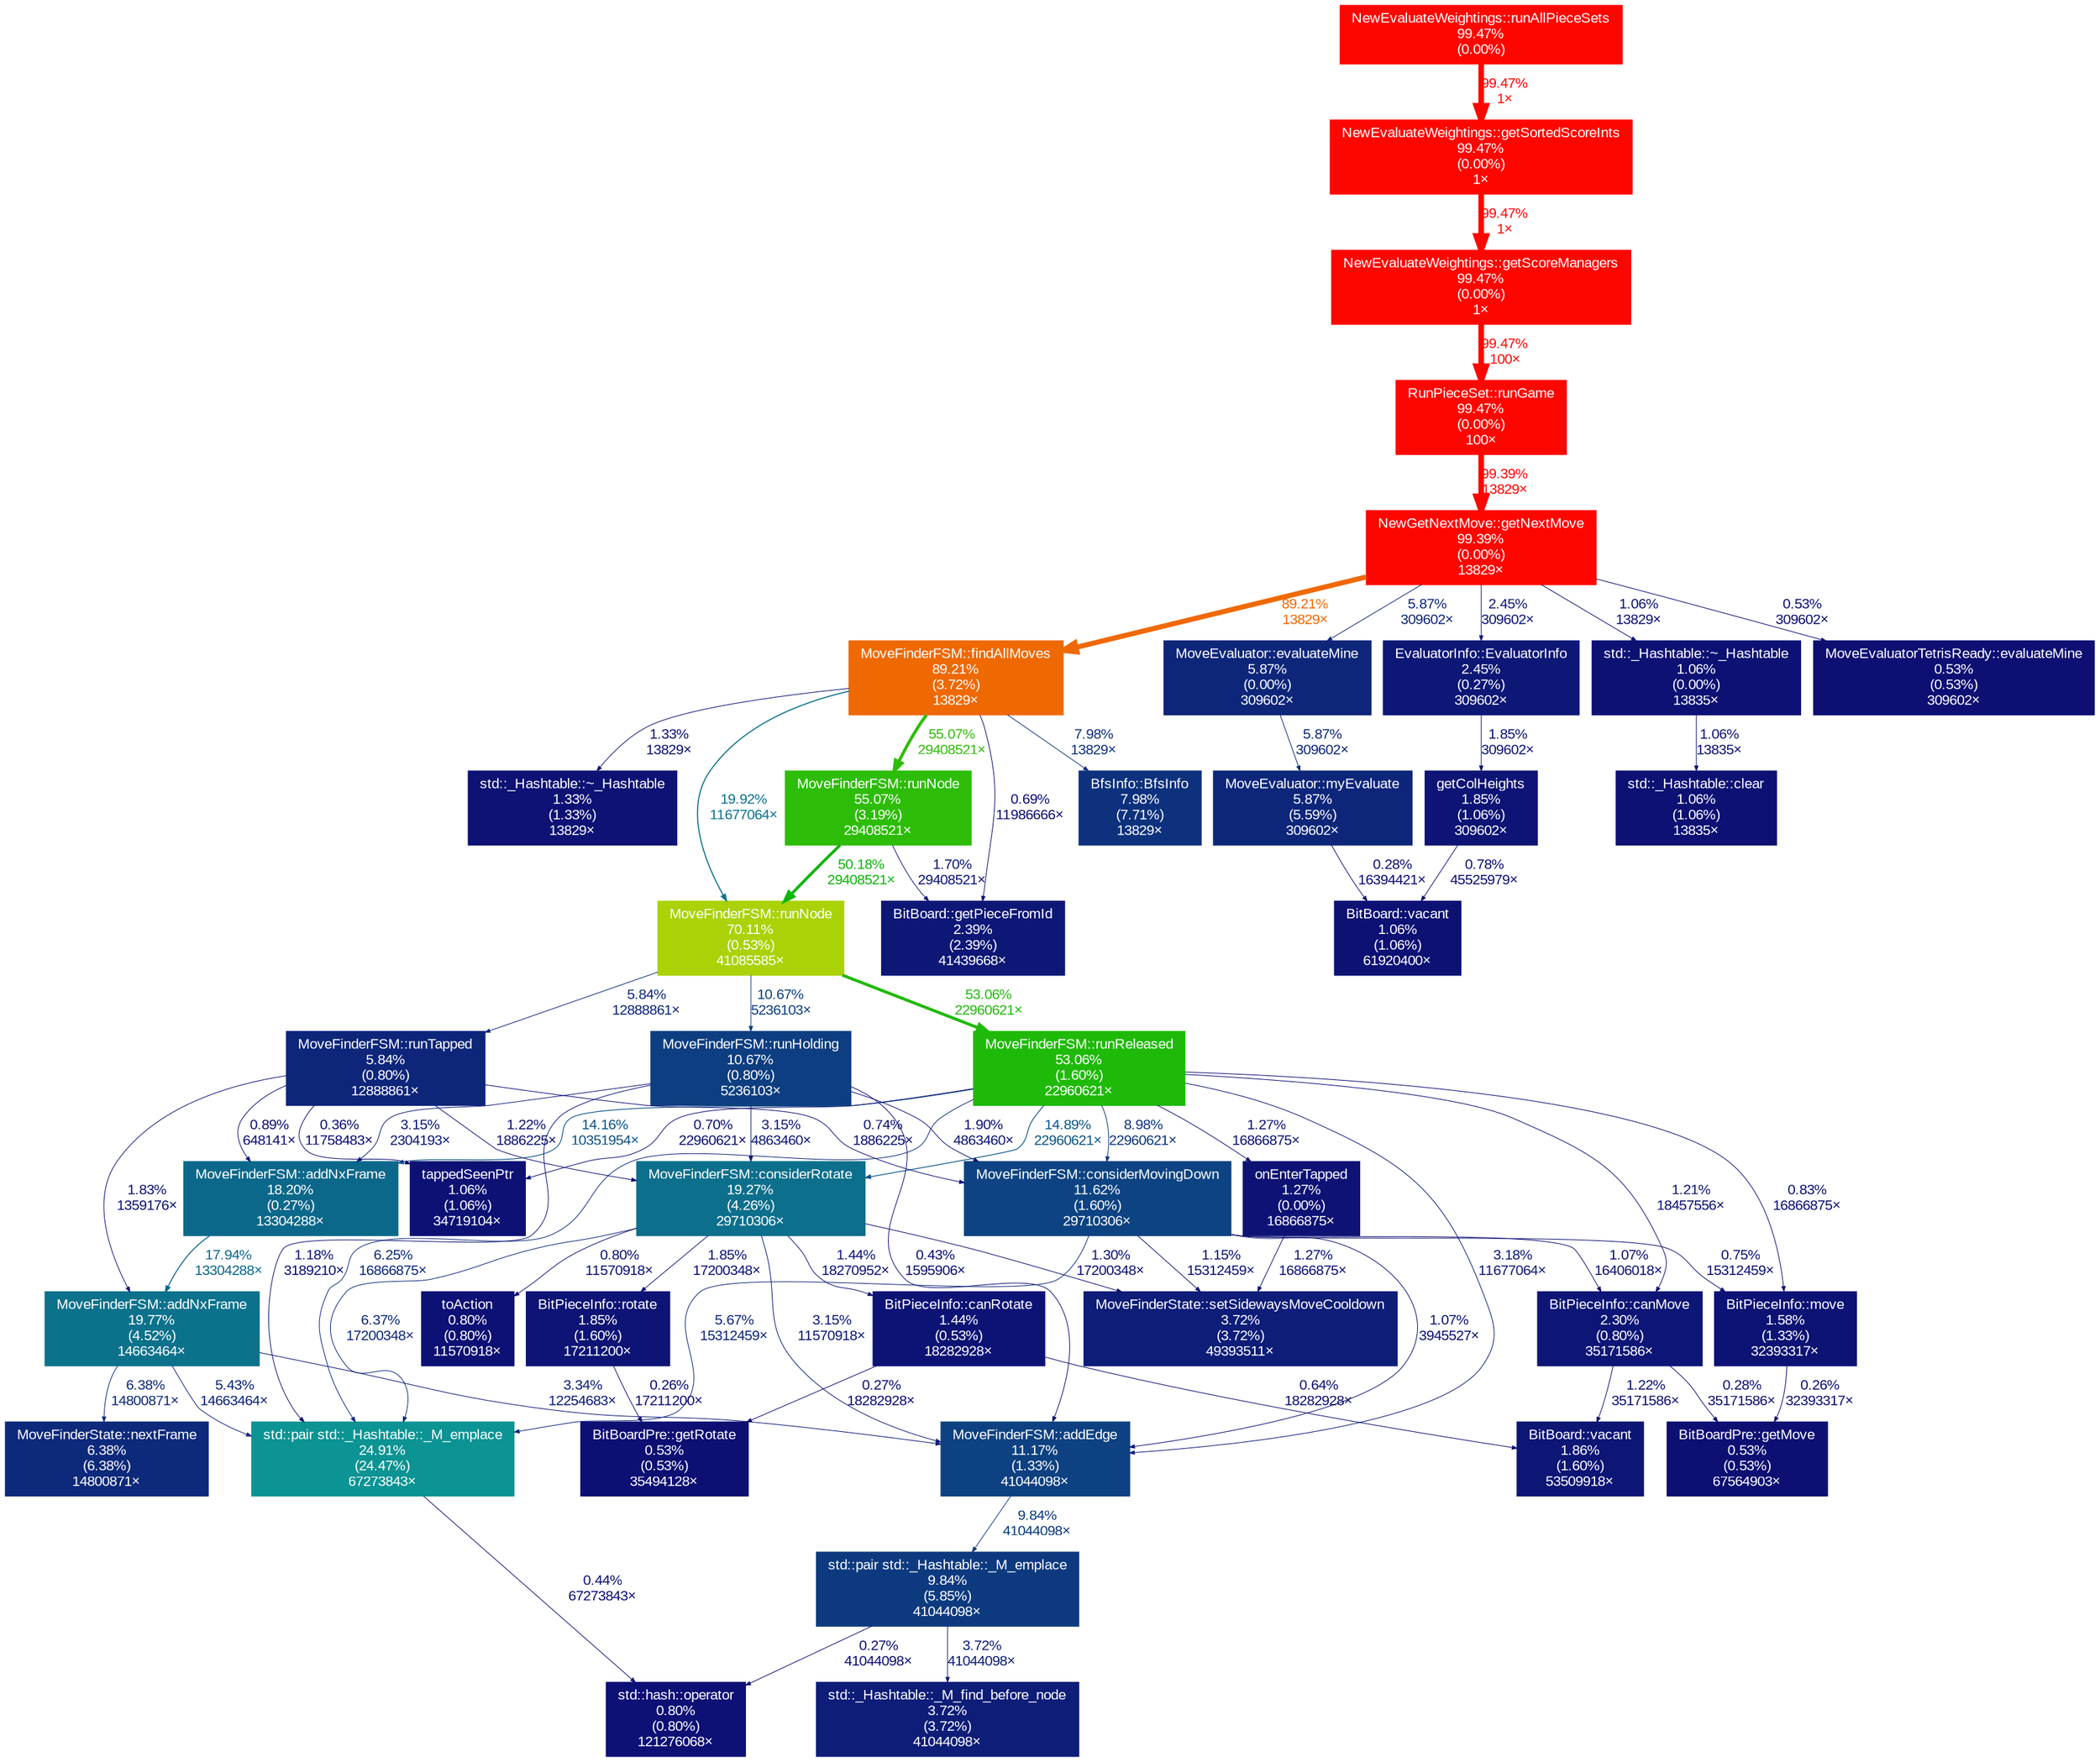 digraph {
	graph [fontname=Arial, nodesep=0.125, ranksep=0.25];
	node [fontcolor=white, fontname=Arial, height=0, shape=box, style=filled, width=0];
	edge [fontname=Arial];
	1 [color="#fe0600", fontcolor="#ffffff", fontsize="10.00", label="NewEvaluateWeightings::getScoreManagers\n99.47%\n(0.00%)\n1×"];
	1 -> 4 [arrowsize="1.00", color="#fe0600", fontcolor="#fe0600", fontsize="10.00", label="99.47%\n100×", labeldistance="3.98", penwidth="3.98"];
	2 [color="#fe0600", fontcolor="#ffffff", fontsize="10.00", label="NewEvaluateWeightings::getSortedScoreInts\n99.47%\n(0.00%)\n1×"];
	2 -> 1 [arrowsize="1.00", color="#fe0600", fontcolor="#fe0600", fontsize="10.00", label="99.47%\n1×", labeldistance="3.98", penwidth="3.98"];
	3 [color="#fe0600", fontcolor="#ffffff", fontsize="10.00", label="NewEvaluateWeightings::runAllPieceSets\n99.47%\n(0.00%)"];
	3 -> 2 [arrowsize="1.00", color="#fe0600", fontcolor="#fe0600", fontsize="10.00", label="99.47%\n1×", labeldistance="3.98", penwidth="3.98"];
	4 [color="#fe0600", fontcolor="#ffffff", fontsize="10.00", label="RunPieceSet::runGame\n99.47%\n(0.00%)\n100×"];
	4 -> 5 [arrowsize="1.00", color="#fe0600", fontcolor="#fe0600", fontsize="10.00", label="99.39%\n13829×", labeldistance="3.98", penwidth="3.98"];
	5 [color="#fe0600", fontcolor="#ffffff", fontsize="10.00", label="NewGetNextMove::getNextMove\n99.39%\n(0.00%)\n13829×"];
	5 -> 6 [arrowsize="0.94", color="#ef6903", fontcolor="#ef6903", fontsize="10.00", label="89.21%\n13829×", labeldistance="3.57", penwidth="3.57"];
	5 -> 21 [arrowsize="0.35", color="#0d267a", fontcolor="#0d267a", fontsize="10.00", label="5.87%\n309602×", labeldistance="0.50", penwidth="0.50"];
	5 -> 25 [arrowsize="0.35", color="#0d1776", fontcolor="#0d1776", fontsize="10.00", label="2.45%\n309602×", labeldistance="0.50", penwidth="0.50"];
	5 -> 38 [arrowsize="0.35", color="#0d1174", fontcolor="#0d1174", fontsize="10.00", label="1.06%\n13829×", labeldistance="0.50", penwidth="0.50"];
	5 -> 42 [arrowsize="0.35", color="#0d0f73", fontcolor="#0d0f73", fontsize="10.00", label="0.53%\n309602×", labeldistance="0.50", penwidth="0.50"];
	6 [color="#ef6903", fontcolor="#ffffff", fontsize="10.00", label="MoveFinderFSM::findAllMoves\n89.21%\n(3.72%)\n13829×"];
	6 -> 7 [arrowsize="0.45", color="#0c738d", fontcolor="#0c738d", fontsize="10.00", label="19.92%\n11677064×", labeldistance="0.80", penwidth="0.80"];
	6 -> 8 [arrowsize="0.74", color="#2dbd09", fontcolor="#2dbd09", fontsize="10.00", label="55.07%\n29408521×", labeldistance="2.20", penwidth="2.20"];
	6 -> 18 [arrowsize="0.35", color="#0d317d", fontcolor="#0d317d", fontsize="10.00", label="7.98%\n13829×", labeldistance="0.50", penwidth="0.50"];
	6 -> 26 [arrowsize="0.35", color="#0d1074", fontcolor="#0d1074", fontsize="10.00", label="0.69%\n11986666×", labeldistance="0.50", penwidth="0.50"];
	6 -> 32 [arrowsize="0.35", color="#0d1274", fontcolor="#0d1274", fontsize="10.00", label="1.33%\n13829×", labeldistance="0.50", penwidth="0.50"];
	7 [color="#aad206", fontcolor="#ffffff", fontsize="10.00", label="MoveFinderFSM::runNode\n70.11%\n(0.53%)\n41085585×"];
	7 -> 9 [arrowsize="0.73", color="#1fba09", fontcolor="#1fba09", fontsize="10.00", label="53.06%\n22960621×", labeldistance="2.12", penwidth="2.12"];
	7 -> 16 [arrowsize="0.35", color="#0d3e81", fontcolor="#0d3e81", fontsize="10.00", label="10.67%\n5236103×", labeldistance="0.50", penwidth="0.50"];
	7 -> 22 [arrowsize="0.35", color="#0d267a", fontcolor="#0d267a", fontsize="10.00", label="5.84%\n12888861×", labeldistance="0.50", penwidth="0.50"];
	8 [color="#2dbd09", fontcolor="#ffffff", fontsize="10.00", label="MoveFinderFSM::runNode\n55.07%\n(3.19%)\n29408521×"];
	8 -> 7 [arrowsize="0.71", color="#0bb60a", fontcolor="#0bb60a", fontsize="10.00", label="50.18%\n29408521×", labeldistance="2.01", penwidth="2.01"];
	8 -> 26 [arrowsize="0.35", color="#0d1475", fontcolor="#0d1475", fontsize="10.00", label="1.70%\n29408521×", labeldistance="0.50", penwidth="0.50"];
	9 [color="#1fba09", fontcolor="#ffffff", fontsize="10.00", label="MoveFinderFSM::runReleased\n53.06%\n(1.60%)\n22960621×"];
	9 -> 10 [arrowsize="0.35", color="#0d287b", fontcolor="#0d287b", fontsize="10.00", label="6.25%\n16866875×", labeldistance="0.50", penwidth="0.50"];
	9 -> 12 [arrowsize="0.39", color="#0c5586", fontcolor="#0c5586", fontsize="10.00", label="14.89%\n22960621×", labeldistance="0.60", penwidth="0.60"];
	9 -> 13 [arrowsize="0.38", color="#0c5185", fontcolor="#0c5185", fontsize="10.00", label="14.16%\n10351954×", labeldistance="0.57", penwidth="0.57"];
	9 -> 14 [arrowsize="0.35", color="#0d357e", fontcolor="#0d357e", fontsize="10.00", label="8.98%\n22960621×", labeldistance="0.50", penwidth="0.50"];
	9 -> 15 [arrowsize="0.35", color="#0d1a77", fontcolor="#0d1a77", fontsize="10.00", label="3.18%\n11677064×", labeldistance="0.50", penwidth="0.50"];
	9 -> 27 [arrowsize="0.35", color="#0d1274", fontcolor="#0d1274", fontsize="10.00", label="1.21%\n18457556×", labeldistance="0.50", penwidth="0.50"];
	9 -> 31 [arrowsize="0.35", color="#0d1074", fontcolor="#0d1074", fontsize="10.00", label="0.83%\n16866875×", labeldistance="0.50", penwidth="0.50"];
	9 -> 34 [arrowsize="0.35", color="#0d1274", fontcolor="#0d1274", fontsize="10.00", label="1.27%\n16866875×", labeldistance="0.50", penwidth="0.50"];
	9 -> 36 [arrowsize="0.35", color="#0d1074", fontcolor="#0d1074", fontsize="10.00", label="0.70%\n22960621×", labeldistance="0.50", penwidth="0.50"];
	10 [color="#0c9393", fontcolor="#ffffff", fontsize="10.00", label="std::pair std::_Hashtable::_M_emplace\n24.91%\n(24.47%)\n67273843×"];
	10 -> 39 [arrowsize="0.35", color="#0d0f73", fontcolor="#0d0f73", fontsize="10.00", label="0.44%\n67273843×", labeldistance="0.50", penwidth="0.50"];
	11 [color="#0c728c", fontcolor="#ffffff", fontsize="10.00", label="MoveFinderFSM::addNxFrame\n19.77%\n(4.52%)\n14663464×"];
	11 -> 10 [arrowsize="0.35", color="#0d247a", fontcolor="#0d247a", fontsize="10.00", label="5.43%\n14663464×", labeldistance="0.50", penwidth="0.50"];
	11 -> 15 [arrowsize="0.35", color="#0d1b77", fontcolor="#0d1b77", fontsize="10.00", label="3.34%\n12254683×", labeldistance="0.50", penwidth="0.50"];
	11 -> 19 [arrowsize="0.35", color="#0d297b", fontcolor="#0d297b", fontsize="10.00", label="6.38%\n14800871×", labeldistance="0.50", penwidth="0.50"];
	12 [color="#0c6f8c", fontcolor="#ffffff", fontsize="10.00", label="MoveFinderFSM::considerRotate\n19.27%\n(4.26%)\n29710306×"];
	12 -> 10 [arrowsize="0.35", color="#0d297b", fontcolor="#0d297b", fontsize="10.00", label="6.37%\n17200348×", labeldistance="0.50", penwidth="0.50"];
	12 -> 15 [arrowsize="0.35", color="#0d1a77", fontcolor="#0d1a77", fontsize="10.00", label="3.15%\n11570918×", labeldistance="0.50", penwidth="0.50"];
	12 -> 23 [arrowsize="0.35", color="#0d1274", fontcolor="#0d1274", fontsize="10.00", label="1.30%\n17200348×", labeldistance="0.50", penwidth="0.50"];
	12 -> 30 [arrowsize="0.35", color="#0d1475", fontcolor="#0d1475", fontsize="10.00", label="1.85%\n17200348×", labeldistance="0.50", penwidth="0.50"];
	12 -> 33 [arrowsize="0.35", color="#0d1375", fontcolor="#0d1375", fontsize="10.00", label="1.44%\n18270952×", labeldistance="0.50", penwidth="0.50"];
	12 -> 40 [arrowsize="0.35", color="#0d1074", fontcolor="#0d1074", fontsize="10.00", label="0.80%\n11570918×", labeldistance="0.50", penwidth="0.50"];
	13 [color="#0c688a", fontcolor="#ffffff", fontsize="10.00", label="MoveFinderFSM::addNxFrame\n18.20%\n(0.27%)\n13304288×"];
	13 -> 11 [arrowsize="0.42", color="#0c678a", fontcolor="#0c678a", fontsize="10.00", label="17.94%\n13304288×", labeldistance="0.72", penwidth="0.72"];
	14 [color="#0d4382", fontcolor="#ffffff", fontsize="10.00", label="MoveFinderFSM::considerMovingDown\n11.62%\n(1.60%)\n29710306×"];
	14 -> 10 [arrowsize="0.35", color="#0d267a", fontcolor="#0d267a", fontsize="10.00", label="5.67%\n15312459×", labeldistance="0.50", penwidth="0.50"];
	14 -> 15 [arrowsize="0.35", color="#0d1174", fontcolor="#0d1174", fontsize="10.00", label="1.07%\n3945527×", labeldistance="0.50", penwidth="0.50"];
	14 -> 23 [arrowsize="0.35", color="#0d1274", fontcolor="#0d1274", fontsize="10.00", label="1.15%\n15312459×", labeldistance="0.50", penwidth="0.50"];
	14 -> 27 [arrowsize="0.35", color="#0d1174", fontcolor="#0d1174", fontsize="10.00", label="1.07%\n16406018×", labeldistance="0.50", penwidth="0.50"];
	14 -> 31 [arrowsize="0.35", color="#0d1074", fontcolor="#0d1074", fontsize="10.00", label="0.75%\n15312459×", labeldistance="0.50", penwidth="0.50"];
	15 [color="#0d4181", fontcolor="#ffffff", fontsize="10.00", label="MoveFinderFSM::addEdge\n11.17%\n(1.33%)\n41044098×"];
	15 -> 17 [arrowsize="0.35", color="#0d3a7f", fontcolor="#0d3a7f", fontsize="10.00", label="9.84%\n41044098×", labeldistance="0.50", penwidth="0.50"];
	16 [color="#0d3e81", fontcolor="#ffffff", fontsize="10.00", label="MoveFinderFSM::runHolding\n10.67%\n(0.80%)\n5236103×"];
	16 -> 10 [arrowsize="0.35", color="#0d1274", fontcolor="#0d1274", fontsize="10.00", label="1.18%\n3189210×", labeldistance="0.50", penwidth="0.50"];
	16 -> 12 [arrowsize="0.35", color="#0d1a77", fontcolor="#0d1a77", fontsize="10.00", label="3.15%\n4863460×", labeldistance="0.50", penwidth="0.50"];
	16 -> 13 [arrowsize="0.35", color="#0d1a77", fontcolor="#0d1a77", fontsize="10.00", label="3.15%\n2304193×", labeldistance="0.50", penwidth="0.50"];
	16 -> 14 [arrowsize="0.35", color="#0d1575", fontcolor="#0d1575", fontsize="10.00", label="1.90%\n4863460×", labeldistance="0.50", penwidth="0.50"];
	16 -> 15 [arrowsize="0.35", color="#0d0f73", fontcolor="#0d0f73", fontsize="10.00", label="0.43%\n1595906×", labeldistance="0.50", penwidth="0.50"];
	17 [color="#0d3a7f", fontcolor="#ffffff", fontsize="10.00", label="std::pair std::_Hashtable::_M_emplace\n9.84%\n(5.85%)\n41044098×"];
	17 -> 24 [arrowsize="0.35", color="#0d1d78", fontcolor="#0d1d78", fontsize="10.00", label="3.72%\n41044098×", labeldistance="0.50", penwidth="0.50"];
	17 -> 39 [arrowsize="0.35", color="#0d0e73", fontcolor="#0d0e73", fontsize="10.00", label="0.27%\n41044098×", labeldistance="0.50", penwidth="0.50"];
	18 [color="#0d317d", fontcolor="#ffffff", fontsize="10.00", label="BfsInfo::BfsInfo\n7.98%\n(7.71%)\n13829×"];
	19 [color="#0d297b", fontcolor="#ffffff", fontsize="10.00", label="MoveFinderState::nextFrame\n6.38%\n(6.38%)\n14800871×"];
	20 [color="#0d267a", fontcolor="#ffffff", fontsize="10.00", label="MoveEvaluator::myEvaluate\n5.87%\n(5.59%)\n309602×"];
	20 -> 35 [arrowsize="0.35", color="#0d0e73", fontcolor="#0d0e73", fontsize="10.00", label="0.28%\n16394421×", labeldistance="0.50", penwidth="0.50"];
	21 [color="#0d267a", fontcolor="#ffffff", fontsize="10.00", label="MoveEvaluator::evaluateMine\n5.87%\n(0.00%)\n309602×"];
	21 -> 20 [arrowsize="0.35", color="#0d267a", fontcolor="#0d267a", fontsize="10.00", label="5.87%\n309602×", labeldistance="0.50", penwidth="0.50"];
	22 [color="#0d267a", fontcolor="#ffffff", fontsize="10.00", label="MoveFinderFSM::runTapped\n5.84%\n(0.80%)\n12888861×"];
	22 -> 11 [arrowsize="0.35", color="#0d1475", fontcolor="#0d1475", fontsize="10.00", label="1.83%\n1359176×", labeldistance="0.50", penwidth="0.50"];
	22 -> 12 [arrowsize="0.35", color="#0d1274", fontcolor="#0d1274", fontsize="10.00", label="1.22%\n1886225×", labeldistance="0.50", penwidth="0.50"];
	22 -> 13 [arrowsize="0.35", color="#0d1074", fontcolor="#0d1074", fontsize="10.00", label="0.89%\n648141×", labeldistance="0.50", penwidth="0.50"];
	22 -> 14 [arrowsize="0.35", color="#0d1074", fontcolor="#0d1074", fontsize="10.00", label="0.74%\n1886225×", labeldistance="0.50", penwidth="0.50"];
	22 -> 36 [arrowsize="0.35", color="#0d0e73", fontcolor="#0d0e73", fontsize="10.00", label="0.36%\n11758483×", labeldistance="0.50", penwidth="0.50"];
	23 [color="#0d1d78", fontcolor="#ffffff", fontsize="10.00", label="MoveFinderState::setSidewaysMoveCooldown\n3.72%\n(3.72%)\n49393511×"];
	24 [color="#0d1d78", fontcolor="#ffffff", fontsize="10.00", label="std::_Hashtable::_M_find_before_node\n3.72%\n(3.72%)\n41044098×"];
	25 [color="#0d1776", fontcolor="#ffffff", fontsize="10.00", label="EvaluatorInfo::EvaluatorInfo\n2.45%\n(0.27%)\n309602×"];
	25 -> 28 [arrowsize="0.35", color="#0d1475", fontcolor="#0d1475", fontsize="10.00", label="1.85%\n309602×", labeldistance="0.50", penwidth="0.50"];
	26 [color="#0d1776", fontcolor="#ffffff", fontsize="10.00", label="BitBoard::getPieceFromId\n2.39%\n(2.39%)\n41439668×"];
	27 [color="#0d1676", fontcolor="#ffffff", fontsize="10.00", label="BitPieceInfo::canMove\n2.30%\n(0.80%)\n35171586×"];
	27 -> 29 [arrowsize="0.35", color="#0d1274", fontcolor="#0d1274", fontsize="10.00", label="1.22%\n35171586×", labeldistance="0.50", penwidth="0.50"];
	27 -> 41 [arrowsize="0.35", color="#0d0e73", fontcolor="#0d0e73", fontsize="10.00", label="0.28%\n35171586×", labeldistance="0.50", penwidth="0.50"];
	28 [color="#0d1475", fontcolor="#ffffff", fontsize="10.00", label="getColHeights\n1.85%\n(1.06%)\n309602×"];
	28 -> 35 [arrowsize="0.35", color="#0d1074", fontcolor="#0d1074", fontsize="10.00", label="0.78%\n45525979×", labeldistance="0.50", penwidth="0.50"];
	29 [color="#0d1575", fontcolor="#ffffff", fontsize="10.00", label="BitBoard::vacant\n1.86%\n(1.60%)\n53509918×"];
	30 [color="#0d1475", fontcolor="#ffffff", fontsize="10.00", label="BitPieceInfo::rotate\n1.85%\n(1.60%)\n17211200×"];
	30 -> 43 [arrowsize="0.35", color="#0d0e73", fontcolor="#0d0e73", fontsize="10.00", label="0.26%\n17211200×", labeldistance="0.50", penwidth="0.50"];
	31 [color="#0d1375", fontcolor="#ffffff", fontsize="10.00", label="BitPieceInfo::move\n1.58%\n(1.33%)\n32393317×"];
	31 -> 41 [arrowsize="0.35", color="#0d0e73", fontcolor="#0d0e73", fontsize="10.00", label="0.26%\n32393317×", labeldistance="0.50", penwidth="0.50"];
	32 [color="#0d1274", fontcolor="#ffffff", fontsize="10.00", label="std::_Hashtable::~_Hashtable\n1.33%\n(1.33%)\n13829×"];
	33 [color="#0d1375", fontcolor="#ffffff", fontsize="10.00", label="BitPieceInfo::canRotate\n1.44%\n(0.53%)\n18282928×"];
	33 -> 29 [arrowsize="0.35", color="#0d0f74", fontcolor="#0d0f74", fontsize="10.00", label="0.64%\n18282928×", labeldistance="0.50", penwidth="0.50"];
	33 -> 43 [arrowsize="0.35", color="#0d0e73", fontcolor="#0d0e73", fontsize="10.00", label="0.27%\n18282928×", labeldistance="0.50", penwidth="0.50"];
	34 [color="#0d1274", fontcolor="#ffffff", fontsize="10.00", label="onEnterTapped\n1.27%\n(0.00%)\n16866875×"];
	34 -> 23 [arrowsize="0.35", color="#0d1274", fontcolor="#0d1274", fontsize="10.00", label="1.27%\n16866875×", labeldistance="0.50", penwidth="0.50"];
	35 [color="#0d1174", fontcolor="#ffffff", fontsize="10.00", label="BitBoard::vacant\n1.06%\n(1.06%)\n61920400×"];
	36 [color="#0d1174", fontcolor="#ffffff", fontsize="10.00", label="tappedSeenPtr\n1.06%\n(1.06%)\n34719104×"];
	37 [color="#0d1174", fontcolor="#ffffff", fontsize="10.00", label="std::_Hashtable::clear\n1.06%\n(1.06%)\n13835×"];
	38 [color="#0d1174", fontcolor="#ffffff", fontsize="10.00", label="std::_Hashtable::~_Hashtable\n1.06%\n(0.00%)\n13835×"];
	38 -> 37 [arrowsize="0.35", color="#0d1174", fontcolor="#0d1174", fontsize="10.00", label="1.06%\n13835×", labeldistance="0.50", penwidth="0.50"];
	39 [color="#0d1074", fontcolor="#ffffff", fontsize="10.00", label="std::hash::operator\n0.80%\n(0.80%)\n121276068×"];
	40 [color="#0d1074", fontcolor="#ffffff", fontsize="10.00", label="toAction\n0.80%\n(0.80%)\n11570918×"];
	41 [color="#0d0f73", fontcolor="#ffffff", fontsize="10.00", label="BitBoardPre::getMove\n0.53%\n(0.53%)\n67564903×"];
	42 [color="#0d0f73", fontcolor="#ffffff", fontsize="10.00", label="MoveEvaluatorTetrisReady::evaluateMine\n0.53%\n(0.53%)\n309602×"];
	43 [color="#0d0f73", fontcolor="#ffffff", fontsize="10.00", label="BitBoardPre::getRotate\n0.53%\n(0.53%)\n35494128×"];
}
